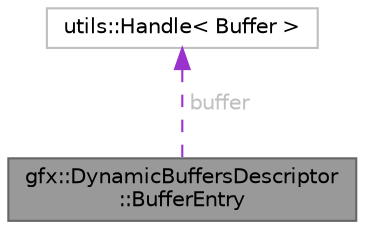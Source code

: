 digraph "gfx::DynamicBuffersDescriptor::BufferEntry"
{
 // LATEX_PDF_SIZE
  bgcolor="transparent";
  edge [fontname=Helvetica,fontsize=10,labelfontname=Helvetica,labelfontsize=10];
  node [fontname=Helvetica,fontsize=10,shape=box,height=0.2,width=0.4];
  Node1 [id="Node000001",label="gfx::DynamicBuffersDescriptor\l::BufferEntry",height=0.2,width=0.4,color="gray40", fillcolor="grey60", style="filled", fontcolor="black",tooltip="Represents a single buffer entry in a dynamic buffer set."];
  Node2 -> Node1 [id="edge1_Node000001_Node000002",dir="back",color="darkorchid3",style="dashed",tooltip=" ",label=<<TABLE CELLBORDER="0" BORDER="0"><TR><TD VALIGN="top" ALIGN="LEFT" CELLPADDING="1" CELLSPACING="0">buffer</TD></TR>
</TABLE>> ,fontcolor="grey" ];
  Node2 [id="Node000002",label="utils::Handle\< Buffer \>",height=0.2,width=0.4,color="grey75", fillcolor="white", style="filled",URL="$classutils_1_1_handle.html",tooltip=" "];
}
